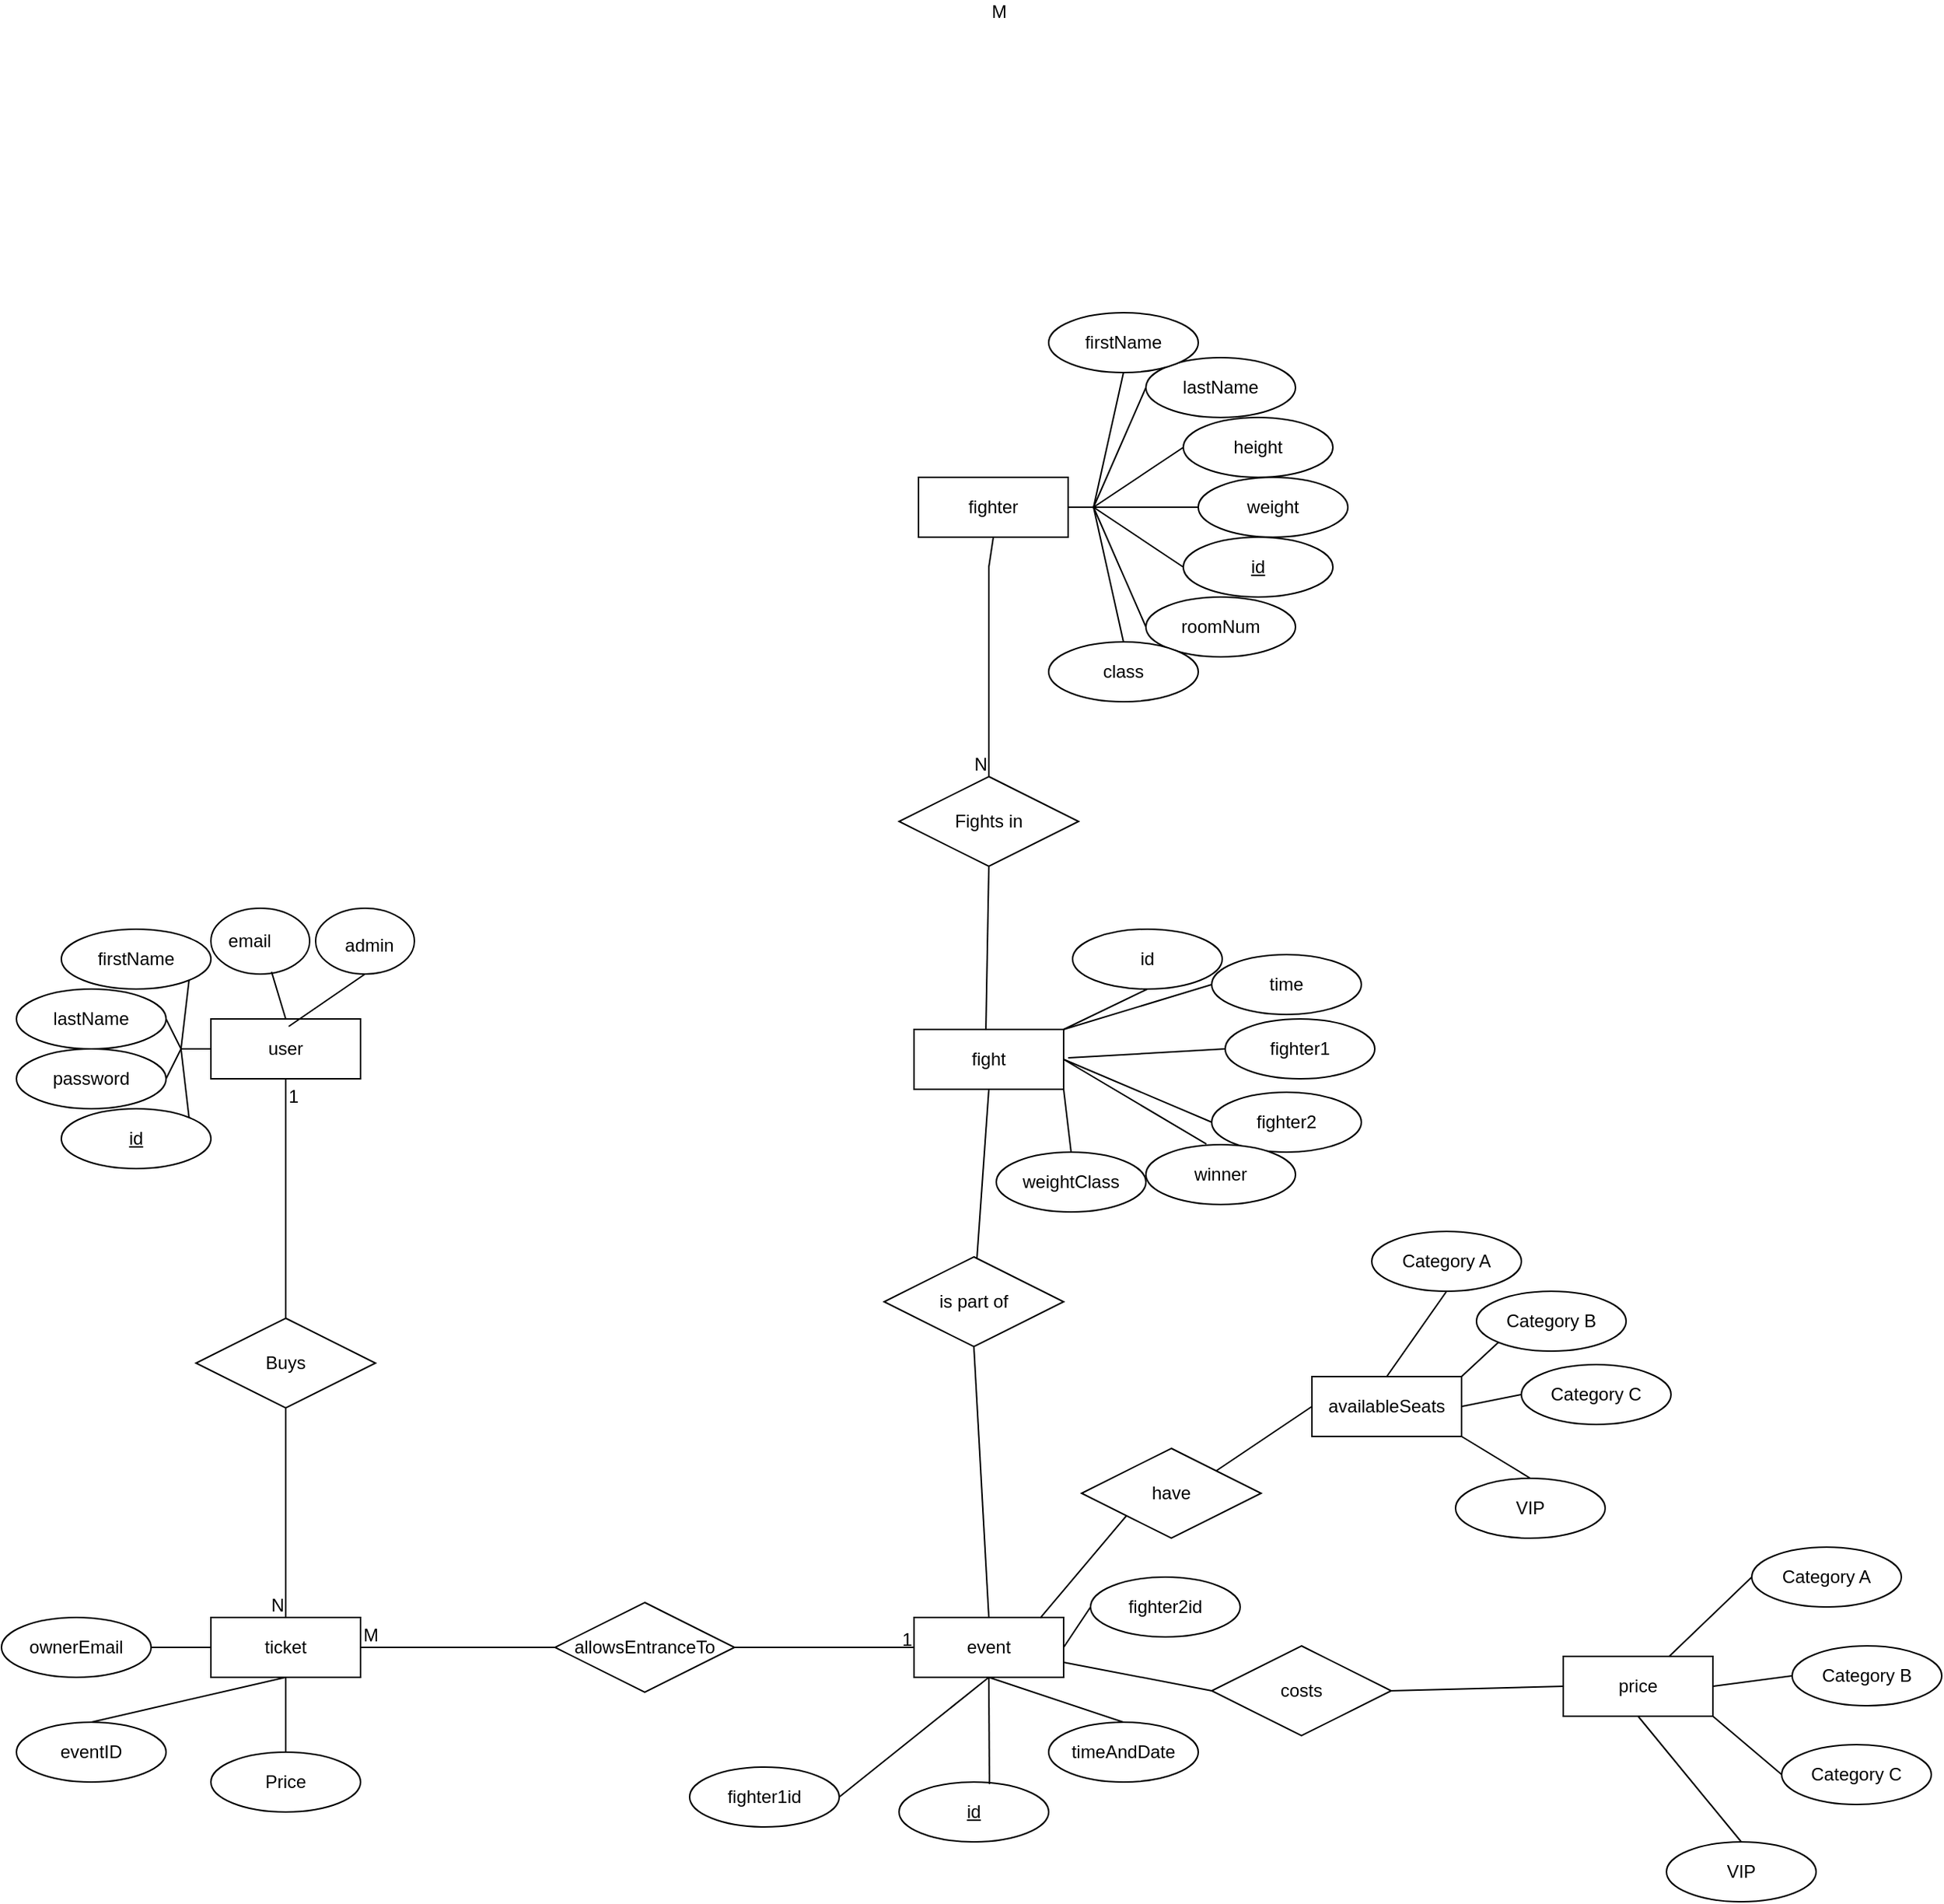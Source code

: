 <mxfile version="21.5.0" type="device">
  <diagram name="Page-1" id="35QIMck1kjliGCEiwalE">
    <mxGraphModel dx="2311" dy="1755" grid="0" gridSize="10" guides="1" tooltips="1" connect="1" arrows="1" fold="1" page="1" pageScale="1" pageWidth="850" pageHeight="1100" math="0" shadow="0">
      <root>
        <mxCell id="0" />
        <mxCell id="1" parent="0" />
        <mxCell id="kUg6d3Er4c6JJ_6QHC4T-1" value="user" style="whiteSpace=wrap;html=1;align=center;" parent="1" vertex="1">
          <mxGeometry x="-200" y="160" width="100" height="40" as="geometry" />
        </mxCell>
        <mxCell id="kUg6d3Er4c6JJ_6QHC4T-2" value="firstName" style="ellipse;whiteSpace=wrap;html=1;align=center;" parent="1" vertex="1">
          <mxGeometry x="-300" y="100" width="100" height="40" as="geometry" />
        </mxCell>
        <mxCell id="kUg6d3Er4c6JJ_6QHC4T-4" value="password" style="ellipse;whiteSpace=wrap;html=1;align=center;" parent="1" vertex="1">
          <mxGeometry x="-330" y="180" width="100" height="40" as="geometry" />
        </mxCell>
        <mxCell id="kUg6d3Er4c6JJ_6QHC4T-5" value="lastName" style="ellipse;whiteSpace=wrap;html=1;align=center;" parent="1" vertex="1">
          <mxGeometry x="-330" y="140" width="100" height="40" as="geometry" />
        </mxCell>
        <mxCell id="kUg6d3Er4c6JJ_6QHC4T-6" value="id" style="ellipse;whiteSpace=wrap;html=1;align=center;fontStyle=4;" parent="1" vertex="1">
          <mxGeometry x="-300" y="220" width="100" height="40" as="geometry" />
        </mxCell>
        <mxCell id="kUg6d3Er4c6JJ_6QHC4T-7" value="" style="endArrow=none;html=1;rounded=0;exitX=0;exitY=0.5;exitDx=0;exitDy=0;" parent="1" source="kUg6d3Er4c6JJ_6QHC4T-1" edge="1">
          <mxGeometry width="50" height="50" relative="1" as="geometry">
            <mxPoint x="270" y="260" as="sourcePoint" />
            <mxPoint x="-220" y="180" as="targetPoint" />
          </mxGeometry>
        </mxCell>
        <mxCell id="kUg6d3Er4c6JJ_6QHC4T-8" value="" style="endArrow=none;html=1;rounded=0;exitX=1;exitY=0.5;exitDx=0;exitDy=0;" parent="1" source="kUg6d3Er4c6JJ_6QHC4T-5" edge="1">
          <mxGeometry width="50" height="50" relative="1" as="geometry">
            <mxPoint x="270" y="260" as="sourcePoint" />
            <mxPoint x="-220" y="180" as="targetPoint" />
          </mxGeometry>
        </mxCell>
        <mxCell id="kUg6d3Er4c6JJ_6QHC4T-9" value="" style="endArrow=none;html=1;rounded=0;entryX=1;entryY=1;entryDx=0;entryDy=0;" parent="1" target="kUg6d3Er4c6JJ_6QHC4T-2" edge="1">
          <mxGeometry width="50" height="50" relative="1" as="geometry">
            <mxPoint x="-220" y="180" as="sourcePoint" />
            <mxPoint x="320" y="210" as="targetPoint" />
            <Array as="points" />
          </mxGeometry>
        </mxCell>
        <mxCell id="kUg6d3Er4c6JJ_6QHC4T-10" value="" style="endArrow=none;html=1;rounded=0;entryX=1;entryY=0.5;entryDx=0;entryDy=0;" parent="1" target="kUg6d3Er4c6JJ_6QHC4T-4" edge="1">
          <mxGeometry width="50" height="50" relative="1" as="geometry">
            <mxPoint x="-220" y="180" as="sourcePoint" />
            <mxPoint x="320" y="210" as="targetPoint" />
          </mxGeometry>
        </mxCell>
        <mxCell id="kUg6d3Er4c6JJ_6QHC4T-11" value="" style="endArrow=none;html=1;rounded=0;entryX=1;entryY=0;entryDx=0;entryDy=0;" parent="1" target="kUg6d3Er4c6JJ_6QHC4T-6" edge="1">
          <mxGeometry width="50" height="50" relative="1" as="geometry">
            <mxPoint x="-220" y="180" as="sourcePoint" />
            <mxPoint x="-210" y="220" as="targetPoint" />
          </mxGeometry>
        </mxCell>
        <mxCell id="kUg6d3Er4c6JJ_6QHC4T-12" value="fighter" style="whiteSpace=wrap;html=1;align=center;" parent="1" vertex="1">
          <mxGeometry x="273" y="-202" width="100" height="40" as="geometry" />
        </mxCell>
        <mxCell id="kUg6d3Er4c6JJ_6QHC4T-13" value="weight" style="ellipse;whiteSpace=wrap;html=1;align=center;" parent="1" vertex="1">
          <mxGeometry x="460" y="-202" width="100" height="40" as="geometry" />
        </mxCell>
        <mxCell id="kUg6d3Er4c6JJ_6QHC4T-14" value="height" style="ellipse;whiteSpace=wrap;html=1;align=center;" parent="1" vertex="1">
          <mxGeometry x="450" y="-242" width="100" height="40" as="geometry" />
        </mxCell>
        <mxCell id="kUg6d3Er4c6JJ_6QHC4T-15" value="lastName" style="ellipse;whiteSpace=wrap;html=1;align=center;" parent="1" vertex="1">
          <mxGeometry x="425" y="-282" width="100" height="40" as="geometry" />
        </mxCell>
        <mxCell id="kUg6d3Er4c6JJ_6QHC4T-16" value="firstName" style="ellipse;whiteSpace=wrap;html=1;align=center;" parent="1" vertex="1">
          <mxGeometry x="360" y="-312" width="100" height="40" as="geometry" />
        </mxCell>
        <mxCell id="kUg6d3Er4c6JJ_6QHC4T-17" value="" style="endArrow=none;html=1;rounded=0;exitX=1;exitY=0.5;exitDx=0;exitDy=0;" parent="1" source="kUg6d3Er4c6JJ_6QHC4T-12" edge="1">
          <mxGeometry width="50" height="50" relative="1" as="geometry">
            <mxPoint x="-70" y="-182" as="sourcePoint" />
            <mxPoint x="390" y="-182" as="targetPoint" />
          </mxGeometry>
        </mxCell>
        <mxCell id="kUg6d3Er4c6JJ_6QHC4T-18" value="" style="endArrow=none;html=1;rounded=0;entryX=0;entryY=0.5;entryDx=0;entryDy=0;" parent="1" target="kUg6d3Er4c6JJ_6QHC4T-14" edge="1">
          <mxGeometry width="50" height="50" relative="1" as="geometry">
            <mxPoint x="390" y="-182" as="sourcePoint" />
            <mxPoint x="450" y="-152" as="targetPoint" />
          </mxGeometry>
        </mxCell>
        <mxCell id="kUg6d3Er4c6JJ_6QHC4T-19" value="" style="endArrow=none;html=1;rounded=0;exitX=0;exitY=0.5;exitDx=0;exitDy=0;" parent="1" source="kUg6d3Er4c6JJ_6QHC4T-13" edge="1">
          <mxGeometry width="50" height="50" relative="1" as="geometry">
            <mxPoint x="400" y="-102" as="sourcePoint" />
            <mxPoint x="390" y="-182" as="targetPoint" />
          </mxGeometry>
        </mxCell>
        <mxCell id="kUg6d3Er4c6JJ_6QHC4T-20" value="" style="endArrow=none;html=1;rounded=0;entryX=0.5;entryY=1;entryDx=0;entryDy=0;" parent="1" target="kUg6d3Er4c6JJ_6QHC4T-16" edge="1">
          <mxGeometry width="50" height="50" relative="1" as="geometry">
            <mxPoint x="390" y="-182" as="sourcePoint" />
            <mxPoint x="450" y="-152" as="targetPoint" />
          </mxGeometry>
        </mxCell>
        <mxCell id="kUg6d3Er4c6JJ_6QHC4T-21" value="" style="endArrow=none;html=1;rounded=0;entryX=0;entryY=0.5;entryDx=0;entryDy=0;" parent="1" target="kUg6d3Er4c6JJ_6QHC4T-15" edge="1">
          <mxGeometry width="50" height="50" relative="1" as="geometry">
            <mxPoint x="390" y="-182" as="sourcePoint" />
            <mxPoint x="450" y="-152" as="targetPoint" />
          </mxGeometry>
        </mxCell>
        <mxCell id="kUg6d3Er4c6JJ_6QHC4T-24" value="id" style="ellipse;whiteSpace=wrap;html=1;align=center;fontStyle=4;" parent="1" vertex="1">
          <mxGeometry x="450" y="-162" width="100" height="40" as="geometry" />
        </mxCell>
        <mxCell id="kUg6d3Er4c6JJ_6QHC4T-25" value="roomNum" style="ellipse;whiteSpace=wrap;html=1;align=center;" parent="1" vertex="1">
          <mxGeometry x="425" y="-122" width="100" height="40" as="geometry" />
        </mxCell>
        <mxCell id="kUg6d3Er4c6JJ_6QHC4T-26" value="" style="endArrow=none;html=1;rounded=0;exitX=0;exitY=0.5;exitDx=0;exitDy=0;" parent="1" source="kUg6d3Er4c6JJ_6QHC4T-24" edge="1">
          <mxGeometry width="50" height="50" relative="1" as="geometry">
            <mxPoint x="400" y="-102" as="sourcePoint" />
            <mxPoint x="390" y="-182" as="targetPoint" />
          </mxGeometry>
        </mxCell>
        <mxCell id="kUg6d3Er4c6JJ_6QHC4T-27" value="" style="endArrow=none;html=1;rounded=0;exitX=0;exitY=0.5;exitDx=0;exitDy=0;" parent="1" source="kUg6d3Er4c6JJ_6QHC4T-25" edge="1">
          <mxGeometry width="50" height="50" relative="1" as="geometry">
            <mxPoint x="400" y="-102" as="sourcePoint" />
            <mxPoint x="390" y="-182" as="targetPoint" />
          </mxGeometry>
        </mxCell>
        <mxCell id="kUg6d3Er4c6JJ_6QHC4T-28" value="class" style="ellipse;whiteSpace=wrap;html=1;align=center;" parent="1" vertex="1">
          <mxGeometry x="360" y="-92" width="100" height="40" as="geometry" />
        </mxCell>
        <mxCell id="kUg6d3Er4c6JJ_6QHC4T-30" value="" style="endArrow=none;html=1;rounded=0;exitX=0.5;exitY=0;exitDx=0;exitDy=0;" parent="1" source="kUg6d3Er4c6JJ_6QHC4T-28" edge="1">
          <mxGeometry width="50" height="50" relative="1" as="geometry">
            <mxPoint x="400" y="-102" as="sourcePoint" />
            <mxPoint x="390" y="-182" as="targetPoint" />
          </mxGeometry>
        </mxCell>
        <mxCell id="kUg6d3Er4c6JJ_6QHC4T-37" value="" style="endArrow=none;html=1;rounded=0;entryX=0.5;entryY=0;entryDx=0;entryDy=0;" parent="1" target="kUg6d3Er4c6JJ_6QHC4T-40" edge="1">
          <mxGeometry relative="1" as="geometry">
            <mxPoint x="320" y="-143" as="sourcePoint" />
            <mxPoint x="320" y="560" as="targetPoint" />
          </mxGeometry>
        </mxCell>
        <mxCell id="kUg6d3Er4c6JJ_6QHC4T-38" value="M" style="resizable=0;html=1;whiteSpace=wrap;align=left;verticalAlign=bottom;" parent="kUg6d3Er4c6JJ_6QHC4T-37" connectable="0" vertex="1">
          <mxGeometry x="-1" relative="1" as="geometry">
            <mxPoint y="-362" as="offset" />
          </mxGeometry>
        </mxCell>
        <mxCell id="kUg6d3Er4c6JJ_6QHC4T-39" value="N" style="resizable=0;html=1;whiteSpace=wrap;align=right;verticalAlign=bottom;" parent="kUg6d3Er4c6JJ_6QHC4T-37" connectable="0" vertex="1">
          <mxGeometry x="1" relative="1" as="geometry" />
        </mxCell>
        <mxCell id="kUg6d3Er4c6JJ_6QHC4T-40" value="Fights in" style="shape=rhombus;perimeter=rhombusPerimeter;whiteSpace=wrap;html=1;align=center;" parent="1" vertex="1">
          <mxGeometry x="260" y="-2" width="120" height="60" as="geometry" />
        </mxCell>
        <mxCell id="kUg6d3Er4c6JJ_6QHC4T-41" value="" style="endArrow=none;html=1;rounded=0;exitX=0.5;exitY=1;exitDx=0;exitDy=0;" parent="1" source="kUg6d3Er4c6JJ_6QHC4T-12" edge="1">
          <mxGeometry relative="1" as="geometry">
            <mxPoint x="340" y="-162" as="sourcePoint" />
            <mxPoint x="320" y="-142" as="targetPoint" />
          </mxGeometry>
        </mxCell>
        <mxCell id="kUg6d3Er4c6JJ_6QHC4T-42" value="fighter2id" style="ellipse;whiteSpace=wrap;html=1;align=center;" parent="1" vertex="1">
          <mxGeometry x="388" y="533" width="100" height="40" as="geometry" />
        </mxCell>
        <mxCell id="kUg6d3Er4c6JJ_6QHC4T-43" value="fighter1id" style="ellipse;whiteSpace=wrap;html=1;align=center;" parent="1" vertex="1">
          <mxGeometry x="120" y="660" width="100" height="40" as="geometry" />
        </mxCell>
        <mxCell id="kUg6d3Er4c6JJ_6QHC4T-44" value="" style="endArrow=none;html=1;rounded=0;exitX=1;exitY=0.5;exitDx=0;exitDy=0;entryX=0.5;entryY=1;entryDx=0;entryDy=0;" parent="1" source="kUg6d3Er4c6JJ_6QHC4T-43" target="kUg6d3Er4c6JJ_6QHC4T-52" edge="1">
          <mxGeometry width="50" height="50" relative="1" as="geometry">
            <mxPoint x="400" y="620" as="sourcePoint" />
            <mxPoint x="270" y="580" as="targetPoint" />
          </mxGeometry>
        </mxCell>
        <mxCell id="kUg6d3Er4c6JJ_6QHC4T-45" value="" style="endArrow=none;html=1;rounded=0;exitX=1;exitY=0.5;exitDx=0;exitDy=0;entryX=0;entryY=0.5;entryDx=0;entryDy=0;" parent="1" target="kUg6d3Er4c6JJ_6QHC4T-42" edge="1">
          <mxGeometry width="50" height="50" relative="1" as="geometry">
            <mxPoint x="370" y="580" as="sourcePoint" />
            <mxPoint x="450" y="570" as="targetPoint" />
          </mxGeometry>
        </mxCell>
        <mxCell id="kUg6d3Er4c6JJ_6QHC4T-46" value="timeAndDate" style="ellipse;whiteSpace=wrap;html=1;align=center;" parent="1" vertex="1">
          <mxGeometry x="360" y="630" width="100" height="40" as="geometry" />
        </mxCell>
        <mxCell id="kUg6d3Er4c6JJ_6QHC4T-47" value="" style="endArrow=none;html=1;rounded=0;exitX=0.5;exitY=1;exitDx=0;exitDy=0;entryX=0.5;entryY=0;entryDx=0;entryDy=0;" parent="1" target="kUg6d3Er4c6JJ_6QHC4T-46" edge="1">
          <mxGeometry relative="1" as="geometry">
            <mxPoint x="320" y="600" as="sourcePoint" />
            <mxPoint x="500" y="600" as="targetPoint" />
          </mxGeometry>
        </mxCell>
        <mxCell id="kUg6d3Er4c6JJ_6QHC4T-49" value="id" style="ellipse;whiteSpace=wrap;html=1;align=center;fontStyle=4;" parent="1" vertex="1">
          <mxGeometry x="260" y="670" width="100" height="40" as="geometry" />
        </mxCell>
        <mxCell id="kUg6d3Er4c6JJ_6QHC4T-50" value="" style="endArrow=none;html=1;rounded=0;exitX=0.5;exitY=1;exitDx=0;exitDy=0;entryX=0.604;entryY=0.035;entryDx=0;entryDy=0;entryPerimeter=0;" parent="1" target="kUg6d3Er4c6JJ_6QHC4T-49" edge="1">
          <mxGeometry relative="1" as="geometry">
            <mxPoint x="320" y="600" as="sourcePoint" />
            <mxPoint x="500" y="600" as="targetPoint" />
          </mxGeometry>
        </mxCell>
        <mxCell id="kUg6d3Er4c6JJ_6QHC4T-52" value="event" style="whiteSpace=wrap;html=1;align=center;" parent="1" vertex="1">
          <mxGeometry x="270" y="560" width="100" height="40" as="geometry" />
        </mxCell>
        <mxCell id="kUg6d3Er4c6JJ_6QHC4T-53" value="ticket" style="whiteSpace=wrap;html=1;align=center;" parent="1" vertex="1">
          <mxGeometry x="-200" y="560" width="100" height="40" as="geometry" />
        </mxCell>
        <mxCell id="kUg6d3Er4c6JJ_6QHC4T-55" value="" style="endArrow=none;html=1;rounded=0;entryX=0.5;entryY=0;entryDx=0;entryDy=0;" parent="1" target="kUg6d3Er4c6JJ_6QHC4T-53" edge="1">
          <mxGeometry relative="1" as="geometry">
            <mxPoint x="-150" y="220" as="sourcePoint" />
            <mxPoint x="330" y="420" as="targetPoint" />
          </mxGeometry>
        </mxCell>
        <mxCell id="kUg6d3Er4c6JJ_6QHC4T-56" value="1" style="resizable=0;html=1;whiteSpace=wrap;align=left;verticalAlign=bottom;" parent="kUg6d3Er4c6JJ_6QHC4T-55" connectable="0" vertex="1">
          <mxGeometry x="-1" relative="1" as="geometry" />
        </mxCell>
        <mxCell id="kUg6d3Er4c6JJ_6QHC4T-57" value="N" style="resizable=0;html=1;whiteSpace=wrap;align=right;verticalAlign=bottom;" parent="kUg6d3Er4c6JJ_6QHC4T-55" connectable="0" vertex="1">
          <mxGeometry x="1" relative="1" as="geometry" />
        </mxCell>
        <mxCell id="kUg6d3Er4c6JJ_6QHC4T-58" value="" style="endArrow=none;html=1;rounded=0;exitX=0.5;exitY=1;exitDx=0;exitDy=0;" parent="1" source="kUg6d3Er4c6JJ_6QHC4T-1" edge="1">
          <mxGeometry relative="1" as="geometry">
            <mxPoint x="170" y="420" as="sourcePoint" />
            <mxPoint x="-150" y="220" as="targetPoint" />
          </mxGeometry>
        </mxCell>
        <mxCell id="kUg6d3Er4c6JJ_6QHC4T-59" value="Buys" style="shape=rhombus;perimeter=rhombusPerimeter;whiteSpace=wrap;html=1;align=center;" parent="1" vertex="1">
          <mxGeometry x="-210" y="360" width="120" height="60" as="geometry" />
        </mxCell>
        <mxCell id="kUg6d3Er4c6JJ_6QHC4T-60" value="" style="endArrow=none;html=1;rounded=0;exitX=1;exitY=0.5;exitDx=0;exitDy=0;entryX=0;entryY=0.5;entryDx=0;entryDy=0;" parent="1" source="kUg6d3Er4c6JJ_6QHC4T-53" target="kUg6d3Er4c6JJ_6QHC4T-52" edge="1">
          <mxGeometry relative="1" as="geometry">
            <mxPoint x="170" y="420" as="sourcePoint" />
            <mxPoint x="260" y="570" as="targetPoint" />
          </mxGeometry>
        </mxCell>
        <mxCell id="kUg6d3Er4c6JJ_6QHC4T-61" value="M" style="resizable=0;html=1;whiteSpace=wrap;align=left;verticalAlign=bottom;" parent="kUg6d3Er4c6JJ_6QHC4T-60" connectable="0" vertex="1">
          <mxGeometry x="-1" relative="1" as="geometry" />
        </mxCell>
        <mxCell id="kUg6d3Er4c6JJ_6QHC4T-62" value="" style="resizable=0;html=1;whiteSpace=wrap;align=right;verticalAlign=bottom;" parent="kUg6d3Er4c6JJ_6QHC4T-60" connectable="0" vertex="1">
          <mxGeometry x="1" relative="1" as="geometry" />
        </mxCell>
        <mxCell id="kUg6d3Er4c6JJ_6QHC4T-64" value="1" style="text;html=1;align=center;verticalAlign=middle;resizable=0;points=[];autosize=1;strokeColor=none;fillColor=none;" parent="1" vertex="1">
          <mxGeometry x="250" y="560" width="30" height="30" as="geometry" />
        </mxCell>
        <mxCell id="kUg6d3Er4c6JJ_6QHC4T-65" value="allowsEntranceTo" style="shape=rhombus;perimeter=rhombusPerimeter;whiteSpace=wrap;html=1;align=center;" parent="1" vertex="1">
          <mxGeometry x="30" y="550" width="120" height="60" as="geometry" />
        </mxCell>
        <mxCell id="kUg6d3Er4c6JJ_6QHC4T-67" value="ownerEmail" style="ellipse;whiteSpace=wrap;html=1;align=center;" parent="1" vertex="1">
          <mxGeometry x="-340" y="560" width="100" height="40" as="geometry" />
        </mxCell>
        <mxCell id="kUg6d3Er4c6JJ_6QHC4T-68" value="" style="endArrow=none;html=1;rounded=0;exitX=1;exitY=0.5;exitDx=0;exitDy=0;entryX=0;entryY=0.5;entryDx=0;entryDy=0;" parent="1" source="kUg6d3Er4c6JJ_6QHC4T-67" target="kUg6d3Er4c6JJ_6QHC4T-53" edge="1">
          <mxGeometry relative="1" as="geometry">
            <mxPoint x="170" y="420" as="sourcePoint" />
            <mxPoint x="330" y="420" as="targetPoint" />
          </mxGeometry>
        </mxCell>
        <mxCell id="kUg6d3Er4c6JJ_6QHC4T-69" value="eventID" style="ellipse;whiteSpace=wrap;html=1;align=center;" parent="1" vertex="1">
          <mxGeometry x="-330" y="630" width="100" height="40" as="geometry" />
        </mxCell>
        <mxCell id="kUg6d3Er4c6JJ_6QHC4T-70" value="" style="endArrow=none;html=1;rounded=0;exitX=0.5;exitY=1;exitDx=0;exitDy=0;entryX=0.5;entryY=0;entryDx=0;entryDy=0;" parent="1" source="kUg6d3Er4c6JJ_6QHC4T-53" target="kUg6d3Er4c6JJ_6QHC4T-69" edge="1">
          <mxGeometry relative="1" as="geometry">
            <mxPoint x="170" y="420" as="sourcePoint" />
            <mxPoint x="-150" y="630" as="targetPoint" />
          </mxGeometry>
        </mxCell>
        <mxCell id="kUg6d3Er4c6JJ_6QHC4T-71" value="Price" style="ellipse;whiteSpace=wrap;html=1;align=center;" parent="1" vertex="1">
          <mxGeometry x="-200" y="650" width="100" height="40" as="geometry" />
        </mxCell>
        <mxCell id="kUg6d3Er4c6JJ_6QHC4T-72" value="" style="endArrow=none;html=1;rounded=0;entryX=0.5;entryY=0;entryDx=0;entryDy=0;" parent="1" target="kUg6d3Er4c6JJ_6QHC4T-71" edge="1">
          <mxGeometry relative="1" as="geometry">
            <mxPoint x="-150" y="600" as="sourcePoint" />
            <mxPoint x="330" y="420" as="targetPoint" />
          </mxGeometry>
        </mxCell>
        <mxCell id="-6tM8S2rTD2KQOaXUbqa-1" value="" style="ellipse;whiteSpace=wrap;html=1;" parent="1" vertex="1">
          <mxGeometry x="-200" y="86" width="66" height="44" as="geometry" />
        </mxCell>
        <mxCell id="-6tM8S2rTD2KQOaXUbqa-2" value="" style="ellipse;whiteSpace=wrap;html=1;" parent="1" vertex="1">
          <mxGeometry x="-130" y="86" width="66" height="44" as="geometry" />
        </mxCell>
        <mxCell id="-6tM8S2rTD2KQOaXUbqa-3" value="" style="endArrow=none;html=1;rounded=0;entryX=0.5;entryY=1;entryDx=0;entryDy=0;" parent="1" target="-6tM8S2rTD2KQOaXUbqa-2" edge="1">
          <mxGeometry width="50" height="50" relative="1" as="geometry">
            <mxPoint x="-148" y="165" as="sourcePoint" />
            <mxPoint x="3" y="332" as="targetPoint" />
          </mxGeometry>
        </mxCell>
        <mxCell id="-6tM8S2rTD2KQOaXUbqa-5" value="" style="endArrow=none;html=1;rounded=0;entryX=0.614;entryY=0.965;entryDx=0;entryDy=0;entryPerimeter=0;exitX=0.5;exitY=0;exitDx=0;exitDy=0;" parent="1" source="kUg6d3Er4c6JJ_6QHC4T-1" target="-6tM8S2rTD2KQOaXUbqa-1" edge="1">
          <mxGeometry width="50" height="50" relative="1" as="geometry">
            <mxPoint x="-47" y="382" as="sourcePoint" />
            <mxPoint x="3" y="332" as="targetPoint" />
          </mxGeometry>
        </mxCell>
        <mxCell id="-6tM8S2rTD2KQOaXUbqa-6" value="email" style="text;html=1;strokeColor=none;fillColor=none;align=center;verticalAlign=middle;whiteSpace=wrap;rounded=0;" parent="1" vertex="1">
          <mxGeometry x="-204" y="93" width="60" height="30" as="geometry" />
        </mxCell>
        <mxCell id="-6tM8S2rTD2KQOaXUbqa-7" value="admin" style="text;html=1;strokeColor=none;fillColor=none;align=center;verticalAlign=middle;whiteSpace=wrap;rounded=0;" parent="1" vertex="1">
          <mxGeometry x="-124" y="96" width="60" height="30" as="geometry" />
        </mxCell>
        <mxCell id="-6tM8S2rTD2KQOaXUbqa-8" value="availableSeats" style="whiteSpace=wrap;html=1;align=center;" parent="1" vertex="1">
          <mxGeometry x="536" y="399" width="100" height="40" as="geometry" />
        </mxCell>
        <mxCell id="-6tM8S2rTD2KQOaXUbqa-9" value="have" style="shape=rhombus;perimeter=rhombusPerimeter;whiteSpace=wrap;html=1;align=center;" parent="1" vertex="1">
          <mxGeometry x="382" y="447" width="120" height="60" as="geometry" />
        </mxCell>
        <mxCell id="-6tM8S2rTD2KQOaXUbqa-10" value="" style="endArrow=none;html=1;rounded=0;entryX=0;entryY=1;entryDx=0;entryDy=0;exitX=0.843;exitY=0.011;exitDx=0;exitDy=0;exitPerimeter=0;" parent="1" source="kUg6d3Er4c6JJ_6QHC4T-52" target="-6tM8S2rTD2KQOaXUbqa-9" edge="1">
          <mxGeometry relative="1" as="geometry">
            <mxPoint x="-102" y="579" as="sourcePoint" />
            <mxPoint x="58" y="579" as="targetPoint" />
          </mxGeometry>
        </mxCell>
        <mxCell id="-6tM8S2rTD2KQOaXUbqa-11" value="" style="endArrow=none;html=1;rounded=0;entryX=0;entryY=0.5;entryDx=0;entryDy=0;exitX=1;exitY=0;exitDx=0;exitDy=0;" parent="1" source="-6tM8S2rTD2KQOaXUbqa-9" target="-6tM8S2rTD2KQOaXUbqa-8" edge="1">
          <mxGeometry relative="1" as="geometry">
            <mxPoint x="354" y="560" as="sourcePoint" />
            <mxPoint x="412" y="492" as="targetPoint" />
          </mxGeometry>
        </mxCell>
        <mxCell id="-6tM8S2rTD2KQOaXUbqa-12" value="Category A" style="ellipse;whiteSpace=wrap;html=1;align=center;" parent="1" vertex="1">
          <mxGeometry x="576" y="302" width="100" height="40" as="geometry" />
        </mxCell>
        <mxCell id="-6tM8S2rTD2KQOaXUbqa-13" value="Category B" style="ellipse;whiteSpace=wrap;html=1;align=center;" parent="1" vertex="1">
          <mxGeometry x="646" y="342" width="100" height="40" as="geometry" />
        </mxCell>
        <mxCell id="-6tM8S2rTD2KQOaXUbqa-14" value="Category C" style="ellipse;whiteSpace=wrap;html=1;align=center;" parent="1" vertex="1">
          <mxGeometry x="676" y="391" width="100" height="40" as="geometry" />
        </mxCell>
        <mxCell id="-6tM8S2rTD2KQOaXUbqa-15" value="VIP" style="ellipse;whiteSpace=wrap;html=1;align=center;" parent="1" vertex="1">
          <mxGeometry x="632" y="467" width="100" height="40" as="geometry" />
        </mxCell>
        <mxCell id="-6tM8S2rTD2KQOaXUbqa-16" value="" style="endArrow=none;html=1;rounded=0;exitX=0.5;exitY=1;exitDx=0;exitDy=0;entryX=0.5;entryY=0;entryDx=0;entryDy=0;" parent="1" source="-6tM8S2rTD2KQOaXUbqa-12" target="-6tM8S2rTD2KQOaXUbqa-8" edge="1">
          <mxGeometry relative="1" as="geometry">
            <mxPoint x="600" y="437" as="sourcePoint" />
            <mxPoint x="760" y="437" as="targetPoint" />
          </mxGeometry>
        </mxCell>
        <mxCell id="-6tM8S2rTD2KQOaXUbqa-17" value="" style="endArrow=none;html=1;rounded=0;exitX=0;exitY=1;exitDx=0;exitDy=0;" parent="1" source="-6tM8S2rTD2KQOaXUbqa-13" edge="1">
          <mxGeometry relative="1" as="geometry">
            <mxPoint x="636" y="352" as="sourcePoint" />
            <mxPoint x="636" y="399" as="targetPoint" />
            <Array as="points" />
          </mxGeometry>
        </mxCell>
        <mxCell id="-6tM8S2rTD2KQOaXUbqa-18" value="" style="endArrow=none;html=1;rounded=0;exitX=0;exitY=0.5;exitDx=0;exitDy=0;entryX=1;entryY=0.5;entryDx=0;entryDy=0;" parent="1" source="-6tM8S2rTD2KQOaXUbqa-14" target="-6tM8S2rTD2KQOaXUbqa-8" edge="1">
          <mxGeometry relative="1" as="geometry">
            <mxPoint x="671" y="386" as="sourcePoint" />
            <mxPoint x="646" y="409" as="targetPoint" />
            <Array as="points" />
          </mxGeometry>
        </mxCell>
        <mxCell id="-6tM8S2rTD2KQOaXUbqa-19" value="" style="endArrow=none;html=1;rounded=0;exitX=0.5;exitY=0;exitDx=0;exitDy=0;entryX=1;entryY=1;entryDx=0;entryDy=0;" parent="1" source="-6tM8S2rTD2KQOaXUbqa-15" target="-6tM8S2rTD2KQOaXUbqa-8" edge="1">
          <mxGeometry relative="1" as="geometry">
            <mxPoint x="686" y="421" as="sourcePoint" />
            <mxPoint x="646" y="429" as="targetPoint" />
            <Array as="points" />
          </mxGeometry>
        </mxCell>
        <mxCell id="-6tM8S2rTD2KQOaXUbqa-20" value="" style="endArrow=none;html=1;rounded=0;exitX=0.5;exitY=1;exitDx=0;exitDy=0;" parent="1" source="kUg6d3Er4c6JJ_6QHC4T-40" edge="1">
          <mxGeometry relative="1" as="geometry">
            <mxPoint x="600" y="38" as="sourcePoint" />
            <mxPoint x="318" y="169" as="targetPoint" />
          </mxGeometry>
        </mxCell>
        <mxCell id="-6tM8S2rTD2KQOaXUbqa-21" value="fight" style="whiteSpace=wrap;html=1;align=center;" parent="1" vertex="1">
          <mxGeometry x="270" y="167" width="100" height="40" as="geometry" />
        </mxCell>
        <mxCell id="-6tM8S2rTD2KQOaXUbqa-22" value="id" style="ellipse;whiteSpace=wrap;html=1;align=center;" parent="1" vertex="1">
          <mxGeometry x="376" y="100" width="100" height="40" as="geometry" />
        </mxCell>
        <mxCell id="-6tM8S2rTD2KQOaXUbqa-23" value="fighter2" style="ellipse;whiteSpace=wrap;html=1;align=center;" parent="1" vertex="1">
          <mxGeometry x="469" y="209" width="100" height="40" as="geometry" />
        </mxCell>
        <mxCell id="-6tM8S2rTD2KQOaXUbqa-24" value="" style="endArrow=none;html=1;rounded=0;exitX=0.5;exitY=1;exitDx=0;exitDy=0;" parent="1" source="-6tM8S2rTD2KQOaXUbqa-21" target="-6tM8S2rTD2KQOaXUbqa-25" edge="1">
          <mxGeometry relative="1" as="geometry">
            <mxPoint x="600" y="477" as="sourcePoint" />
            <mxPoint x="760" y="477" as="targetPoint" />
          </mxGeometry>
        </mxCell>
        <mxCell id="-6tM8S2rTD2KQOaXUbqa-25" value="is part of" style="shape=rhombus;perimeter=rhombusPerimeter;whiteSpace=wrap;html=1;align=center;" parent="1" vertex="1">
          <mxGeometry x="250" y="319" width="120" height="60" as="geometry" />
        </mxCell>
        <mxCell id="-6tM8S2rTD2KQOaXUbqa-26" value="" style="endArrow=none;html=1;rounded=0;exitX=0.5;exitY=1;exitDx=0;exitDy=0;entryX=0.5;entryY=0;entryDx=0;entryDy=0;" parent="1" source="-6tM8S2rTD2KQOaXUbqa-25" target="kUg6d3Er4c6JJ_6QHC4T-52" edge="1">
          <mxGeometry relative="1" as="geometry">
            <mxPoint x="600" y="477" as="sourcePoint" />
            <mxPoint x="760" y="477" as="targetPoint" />
          </mxGeometry>
        </mxCell>
        <mxCell id="-6tM8S2rTD2KQOaXUbqa-27" value="weightClass" style="ellipse;whiteSpace=wrap;html=1;align=center;" parent="1" vertex="1">
          <mxGeometry x="325" y="249" width="100" height="40" as="geometry" />
        </mxCell>
        <mxCell id="-6tM8S2rTD2KQOaXUbqa-28" value="winner" style="ellipse;whiteSpace=wrap;html=1;align=center;" parent="1" vertex="1">
          <mxGeometry x="425" y="244" width="100" height="40" as="geometry" />
        </mxCell>
        <mxCell id="-6tM8S2rTD2KQOaXUbqa-29" value="fighter1" style="ellipse;whiteSpace=wrap;html=1;align=center;" parent="1" vertex="1">
          <mxGeometry x="478" y="160" width="100" height="40" as="geometry" />
        </mxCell>
        <mxCell id="-6tM8S2rTD2KQOaXUbqa-30" value="time" style="ellipse;whiteSpace=wrap;html=1;align=center;" parent="1" vertex="1">
          <mxGeometry x="469" y="117" width="100" height="40" as="geometry" />
        </mxCell>
        <mxCell id="-6tM8S2rTD2KQOaXUbqa-31" style="edgeStyle=orthogonalEdgeStyle;rounded=0;orthogonalLoop=1;jettySize=auto;html=1;exitX=0.5;exitY=1;exitDx=0;exitDy=0;" parent="1" source="-6tM8S2rTD2KQOaXUbqa-28" target="-6tM8S2rTD2KQOaXUbqa-28" edge="1">
          <mxGeometry relative="1" as="geometry" />
        </mxCell>
        <mxCell id="-6tM8S2rTD2KQOaXUbqa-32" value="" style="endArrow=none;html=1;rounded=0;entryX=0.5;entryY=1;entryDx=0;entryDy=0;exitX=1;exitY=0;exitDx=0;exitDy=0;" parent="1" source="-6tM8S2rTD2KQOaXUbqa-21" target="-6tM8S2rTD2KQOaXUbqa-22" edge="1">
          <mxGeometry relative="1" as="geometry">
            <mxPoint x="321" y="144" as="sourcePoint" />
            <mxPoint x="481" y="144" as="targetPoint" />
          </mxGeometry>
        </mxCell>
        <mxCell id="-6tM8S2rTD2KQOaXUbqa-34" value="" style="endArrow=none;html=1;rounded=0;entryX=0;entryY=0.5;entryDx=0;entryDy=0;exitX=1;exitY=0;exitDx=0;exitDy=0;" parent="1" source="-6tM8S2rTD2KQOaXUbqa-21" target="-6tM8S2rTD2KQOaXUbqa-30" edge="1">
          <mxGeometry relative="1" as="geometry">
            <mxPoint x="380" y="177" as="sourcePoint" />
            <mxPoint x="436" y="150" as="targetPoint" />
          </mxGeometry>
        </mxCell>
        <mxCell id="-6tM8S2rTD2KQOaXUbqa-35" value="" style="endArrow=none;html=1;rounded=0;entryX=0;entryY=0.5;entryDx=0;entryDy=0;" parent="1" target="-6tM8S2rTD2KQOaXUbqa-29" edge="1">
          <mxGeometry relative="1" as="geometry">
            <mxPoint x="373" y="186" as="sourcePoint" />
            <mxPoint x="479" y="147" as="targetPoint" />
          </mxGeometry>
        </mxCell>
        <mxCell id="-6tM8S2rTD2KQOaXUbqa-36" value="" style="endArrow=none;html=1;rounded=0;entryX=0;entryY=0.5;entryDx=0;entryDy=0;exitX=1;exitY=0.5;exitDx=0;exitDy=0;" parent="1" source="-6tM8S2rTD2KQOaXUbqa-21" target="-6tM8S2rTD2KQOaXUbqa-23" edge="1">
          <mxGeometry relative="1" as="geometry">
            <mxPoint x="383" y="196" as="sourcePoint" />
            <mxPoint x="488" y="190" as="targetPoint" />
          </mxGeometry>
        </mxCell>
        <mxCell id="-6tM8S2rTD2KQOaXUbqa-37" value="" style="endArrow=none;html=1;rounded=0;entryX=0.404;entryY=-0.011;entryDx=0;entryDy=0;exitX=1;exitY=0.5;exitDx=0;exitDy=0;entryPerimeter=0;" parent="1" source="-6tM8S2rTD2KQOaXUbqa-21" target="-6tM8S2rTD2KQOaXUbqa-28" edge="1">
          <mxGeometry relative="1" as="geometry">
            <mxPoint x="380" y="197" as="sourcePoint" />
            <mxPoint x="479" y="239" as="targetPoint" />
          </mxGeometry>
        </mxCell>
        <mxCell id="-6tM8S2rTD2KQOaXUbqa-38" value="" style="endArrow=none;html=1;rounded=0;entryX=0.5;entryY=0;entryDx=0;entryDy=0;exitX=1;exitY=1;exitDx=0;exitDy=0;" parent="1" source="-6tM8S2rTD2KQOaXUbqa-21" target="-6tM8S2rTD2KQOaXUbqa-27" edge="1">
          <mxGeometry relative="1" as="geometry">
            <mxPoint x="380" y="197" as="sourcePoint" />
            <mxPoint x="475" y="254" as="targetPoint" />
          </mxGeometry>
        </mxCell>
        <mxCell id="v7dLPLKXPZk3qiykTlG5-2" value="price" style="whiteSpace=wrap;html=1;align=center;" vertex="1" parent="1">
          <mxGeometry x="704" y="586" width="100" height="40" as="geometry" />
        </mxCell>
        <mxCell id="v7dLPLKXPZk3qiykTlG5-3" value="costs" style="shape=rhombus;perimeter=rhombusPerimeter;whiteSpace=wrap;html=1;align=center;" vertex="1" parent="1">
          <mxGeometry x="469" y="579" width="120" height="60" as="geometry" />
        </mxCell>
        <mxCell id="v7dLPLKXPZk3qiykTlG5-4" value="" style="endArrow=none;html=1;rounded=0;exitX=1;exitY=0.75;exitDx=0;exitDy=0;entryX=0;entryY=0.5;entryDx=0;entryDy=0;" edge="1" parent="1" source="kUg6d3Er4c6JJ_6QHC4T-52" target="v7dLPLKXPZk3qiykTlG5-3">
          <mxGeometry relative="1" as="geometry">
            <mxPoint x="176" y="527" as="sourcePoint" />
            <mxPoint x="336" y="527" as="targetPoint" />
          </mxGeometry>
        </mxCell>
        <mxCell id="v7dLPLKXPZk3qiykTlG5-5" value="" style="endArrow=none;html=1;rounded=0;exitX=0;exitY=0.5;exitDx=0;exitDy=0;entryX=1;entryY=0.5;entryDx=0;entryDy=0;" edge="1" parent="1" source="v7dLPLKXPZk3qiykTlG5-2" target="v7dLPLKXPZk3qiykTlG5-3">
          <mxGeometry relative="1" as="geometry">
            <mxPoint x="380" y="600" as="sourcePoint" />
            <mxPoint x="479" y="619" as="targetPoint" />
          </mxGeometry>
        </mxCell>
        <mxCell id="v7dLPLKXPZk3qiykTlG5-6" value="Category A" style="ellipse;whiteSpace=wrap;html=1;align=center;" vertex="1" parent="1">
          <mxGeometry x="830" y="513" width="100" height="40" as="geometry" />
        </mxCell>
        <mxCell id="v7dLPLKXPZk3qiykTlG5-7" value="Category B" style="ellipse;whiteSpace=wrap;html=1;align=center;" vertex="1" parent="1">
          <mxGeometry x="857" y="579" width="100" height="40" as="geometry" />
        </mxCell>
        <mxCell id="v7dLPLKXPZk3qiykTlG5-8" value="Category C" style="ellipse;whiteSpace=wrap;html=1;align=center;" vertex="1" parent="1">
          <mxGeometry x="850" y="645" width="100" height="40" as="geometry" />
        </mxCell>
        <mxCell id="v7dLPLKXPZk3qiykTlG5-9" value="VIP" style="ellipse;whiteSpace=wrap;html=1;align=center;" vertex="1" parent="1">
          <mxGeometry x="773" y="710" width="100" height="40" as="geometry" />
        </mxCell>
        <mxCell id="v7dLPLKXPZk3qiykTlG5-10" value="" style="endArrow=none;html=1;rounded=0;entryX=0.5;entryY=1;entryDx=0;entryDy=0;exitX=0.5;exitY=0;exitDx=0;exitDy=0;" edge="1" parent="1" source="v7dLPLKXPZk3qiykTlG5-9" target="v7dLPLKXPZk3qiykTlG5-2">
          <mxGeometry relative="1" as="geometry">
            <mxPoint x="817" y="705" as="sourcePoint" />
            <mxPoint x="646" y="449" as="targetPoint" />
            <Array as="points" />
          </mxGeometry>
        </mxCell>
        <mxCell id="v7dLPLKXPZk3qiykTlG5-12" value="" style="endArrow=none;html=1;rounded=0;entryX=1;entryY=1;entryDx=0;entryDy=0;exitX=0;exitY=0.5;exitDx=0;exitDy=0;" edge="1" parent="1" source="v7dLPLKXPZk3qiykTlG5-8" target="v7dLPLKXPZk3qiykTlG5-2">
          <mxGeometry relative="1" as="geometry">
            <mxPoint x="833" y="720" as="sourcePoint" />
            <mxPoint x="764" y="636" as="targetPoint" />
            <Array as="points" />
          </mxGeometry>
        </mxCell>
        <mxCell id="v7dLPLKXPZk3qiykTlG5-13" value="" style="endArrow=none;html=1;rounded=0;entryX=1;entryY=0.5;entryDx=0;entryDy=0;exitX=0;exitY=0.5;exitDx=0;exitDy=0;" edge="1" parent="1" source="v7dLPLKXPZk3qiykTlG5-7" target="v7dLPLKXPZk3qiykTlG5-2">
          <mxGeometry relative="1" as="geometry">
            <mxPoint x="860" y="675" as="sourcePoint" />
            <mxPoint x="814" y="636" as="targetPoint" />
            <Array as="points" />
          </mxGeometry>
        </mxCell>
        <mxCell id="v7dLPLKXPZk3qiykTlG5-14" value="" style="endArrow=none;html=1;rounded=0;entryX=0;entryY=0.5;entryDx=0;entryDy=0;" edge="1" parent="1" source="v7dLPLKXPZk3qiykTlG5-2" target="v7dLPLKXPZk3qiykTlG5-6">
          <mxGeometry relative="1" as="geometry">
            <mxPoint x="867" y="609" as="sourcePoint" />
            <mxPoint x="814" y="616" as="targetPoint" />
            <Array as="points" />
          </mxGeometry>
        </mxCell>
      </root>
    </mxGraphModel>
  </diagram>
</mxfile>
